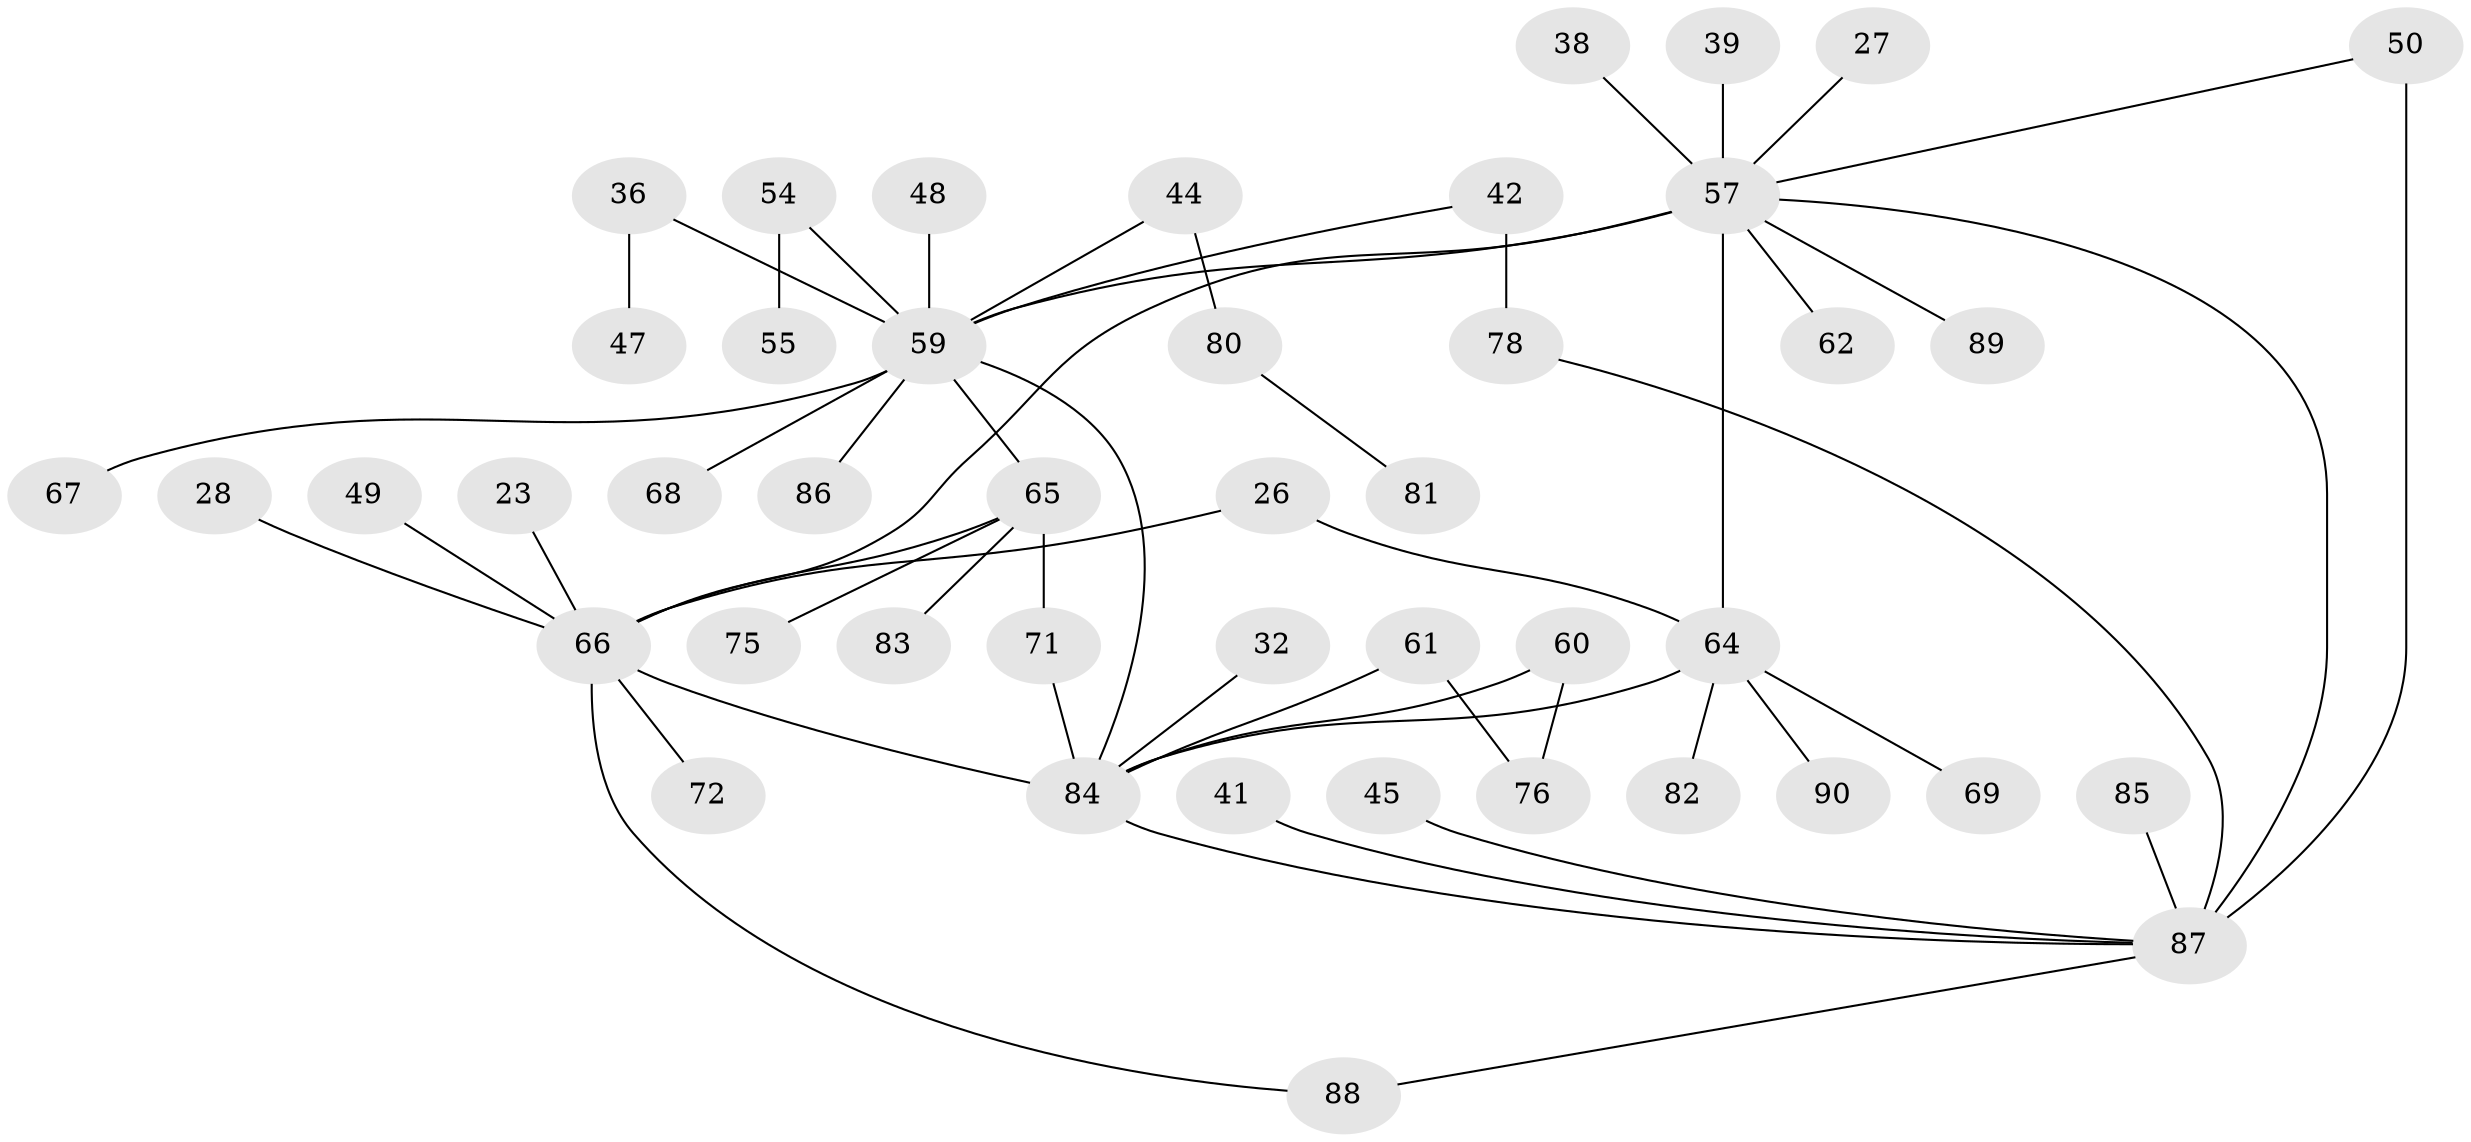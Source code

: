 // original degree distribution, {5: 0.05555555555555555, 8: 0.011111111111111112, 3: 0.16666666666666666, 6: 0.022222222222222223, 4: 0.1111111111111111, 2: 0.2777777777777778, 7: 0.011111111111111112, 1: 0.34444444444444444}
// Generated by graph-tools (version 1.1) at 2025/44/03/04/25 21:44:32]
// undirected, 45 vertices, 54 edges
graph export_dot {
graph [start="1"]
  node [color=gray90,style=filled];
  23;
  26;
  27;
  28;
  32;
  36;
  38;
  39;
  41;
  42;
  44;
  45;
  47;
  48;
  49 [super="+21"];
  50 [super="+29"];
  54;
  55;
  57 [super="+1+18+43"];
  59 [super="+9+11+37"];
  60;
  61;
  62 [super="+13"];
  64 [super="+51+53+40"];
  65 [super="+63"];
  66 [super="+4+25"];
  67;
  68;
  69;
  71;
  72;
  75;
  76;
  78;
  80;
  81;
  82;
  83;
  84 [super="+73+77+24+19+52"];
  85;
  86;
  87 [super="+70+74+16"];
  88 [super="+79"];
  89 [super="+35"];
  90;
  23 -- 66;
  26 -- 66;
  26 -- 64;
  27 -- 57;
  28 -- 66;
  32 -- 84;
  36 -- 47;
  36 -- 59;
  38 -- 57;
  39 -- 57;
  41 -- 87;
  42 -- 78;
  42 -- 59;
  44 -- 80;
  44 -- 59;
  45 -- 87;
  48 -- 59;
  49 -- 66;
  50 -- 57;
  50 -- 87 [weight=2];
  54 -- 55;
  54 -- 59;
  57 -- 59 [weight=2];
  57 -- 66 [weight=2];
  57 -- 87 [weight=2];
  57 -- 62;
  57 -- 64 [weight=2];
  57 -- 89;
  59 -- 68;
  59 -- 67;
  59 -- 86;
  59 -- 65;
  59 -- 84 [weight=4];
  60 -- 76;
  60 -- 84;
  61 -- 76;
  61 -- 84;
  64 -- 69;
  64 -- 82;
  64 -- 84 [weight=2];
  64 -- 90;
  65 -- 66;
  65 -- 83;
  65 -- 71;
  65 -- 75;
  66 -- 72;
  66 -- 84 [weight=2];
  66 -- 88;
  71 -- 84;
  78 -- 87;
  80 -- 81;
  84 -- 87;
  85 -- 87;
  87 -- 88;
}
